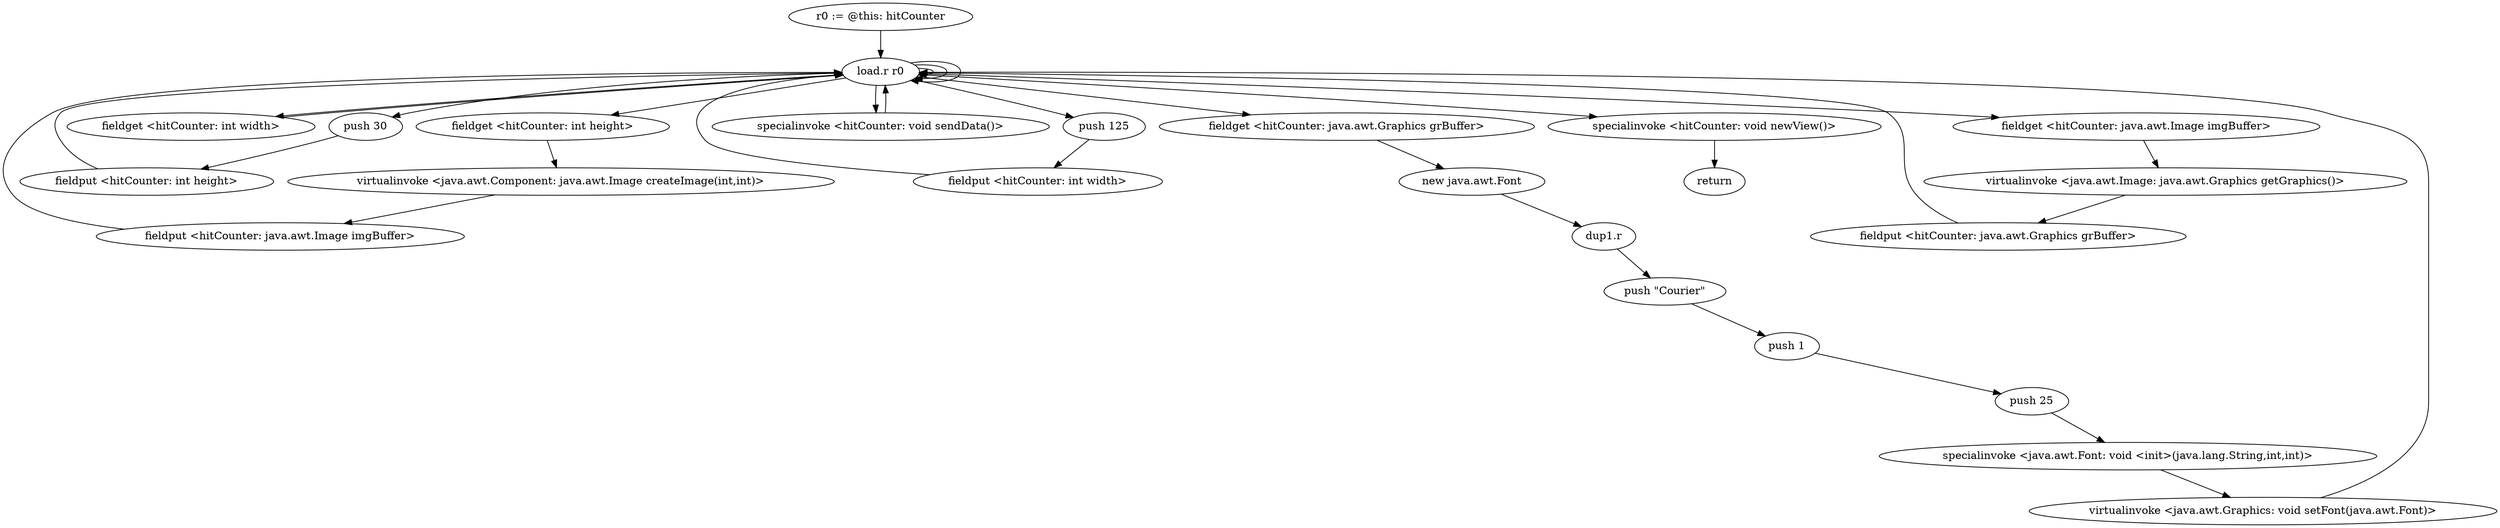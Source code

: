 digraph "" {
    "r0 := @this: hitCounter"
    "load.r r0"
    "r0 := @this: hitCounter"->"load.r r0";
    "push 30"
    "load.r r0"->"push 30";
    "fieldput <hitCounter: int height>"
    "push 30"->"fieldput <hitCounter: int height>";
    "fieldput <hitCounter: int height>"->"load.r r0";
    "push 125"
    "load.r r0"->"push 125";
    "fieldput <hitCounter: int width>"
    "push 125"->"fieldput <hitCounter: int width>";
    "fieldput <hitCounter: int width>"->"load.r r0";
    "load.r r0"->"load.r r0";
    "load.r r0"->"load.r r0";
    "fieldget <hitCounter: int width>"
    "load.r r0"->"fieldget <hitCounter: int width>";
    "fieldget <hitCounter: int width>"->"load.r r0";
    "fieldget <hitCounter: int height>"
    "load.r r0"->"fieldget <hitCounter: int height>";
    "virtualinvoke <java.awt.Component: java.awt.Image createImage(int,int)>"
    "fieldget <hitCounter: int height>"->"virtualinvoke <java.awt.Component: java.awt.Image createImage(int,int)>";
    "fieldput <hitCounter: java.awt.Image imgBuffer>"
    "virtualinvoke <java.awt.Component: java.awt.Image createImage(int,int)>"->"fieldput <hitCounter: java.awt.Image imgBuffer>";
    "fieldput <hitCounter: java.awt.Image imgBuffer>"->"load.r r0";
    "load.r r0"->"load.r r0";
    "fieldget <hitCounter: java.awt.Image imgBuffer>"
    "load.r r0"->"fieldget <hitCounter: java.awt.Image imgBuffer>";
    "virtualinvoke <java.awt.Image: java.awt.Graphics getGraphics()>"
    "fieldget <hitCounter: java.awt.Image imgBuffer>"->"virtualinvoke <java.awt.Image: java.awt.Graphics getGraphics()>";
    "fieldput <hitCounter: java.awt.Graphics grBuffer>"
    "virtualinvoke <java.awt.Image: java.awt.Graphics getGraphics()>"->"fieldput <hitCounter: java.awt.Graphics grBuffer>";
    "fieldput <hitCounter: java.awt.Graphics grBuffer>"->"load.r r0";
    "fieldget <hitCounter: java.awt.Graphics grBuffer>"
    "load.r r0"->"fieldget <hitCounter: java.awt.Graphics grBuffer>";
    "new java.awt.Font"
    "fieldget <hitCounter: java.awt.Graphics grBuffer>"->"new java.awt.Font";
    "dup1.r"
    "new java.awt.Font"->"dup1.r";
    "push \"Courier\""
    "dup1.r"->"push \"Courier\"";
    "push 1"
    "push \"Courier\""->"push 1";
    "push 25"
    "push 1"->"push 25";
    "specialinvoke <java.awt.Font: void <init>(java.lang.String,int,int)>"
    "push 25"->"specialinvoke <java.awt.Font: void <init>(java.lang.String,int,int)>";
    "virtualinvoke <java.awt.Graphics: void setFont(java.awt.Font)>"
    "specialinvoke <java.awt.Font: void <init>(java.lang.String,int,int)>"->"virtualinvoke <java.awt.Graphics: void setFont(java.awt.Font)>";
    "virtualinvoke <java.awt.Graphics: void setFont(java.awt.Font)>"->"load.r r0";
    "specialinvoke <hitCounter: void sendData()>"
    "load.r r0"->"specialinvoke <hitCounter: void sendData()>";
    "specialinvoke <hitCounter: void sendData()>"->"load.r r0";
    "specialinvoke <hitCounter: void newView()>"
    "load.r r0"->"specialinvoke <hitCounter: void newView()>";
    "return"
    "specialinvoke <hitCounter: void newView()>"->"return";
}
